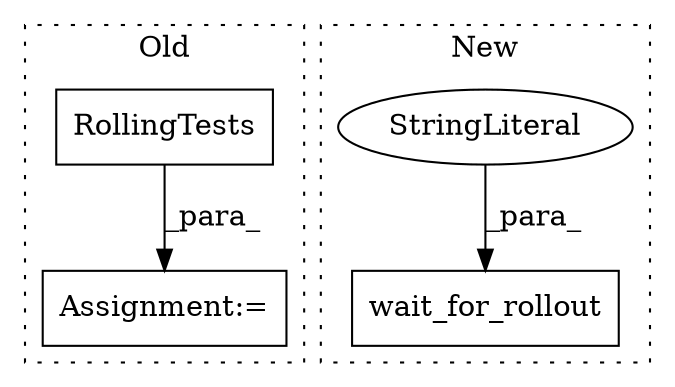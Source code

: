 digraph G {
subgraph cluster0 {
1 [label="RollingTests" a="32" s="1776" l="14" shape="box"];
4 [label="Assignment:=" a="7" s="1775" l="1" shape="box"];
label = "Old";
style="dotted";
}
subgraph cluster1 {
2 [label="wait_for_rollout" a="32" s="9168,9219" l="17,1" shape="box"];
3 [label="StringLiteral" a="45" s="9185" l="34" shape="ellipse"];
label = "New";
style="dotted";
}
1 -> 4 [label="_para_"];
3 -> 2 [label="_para_"];
}